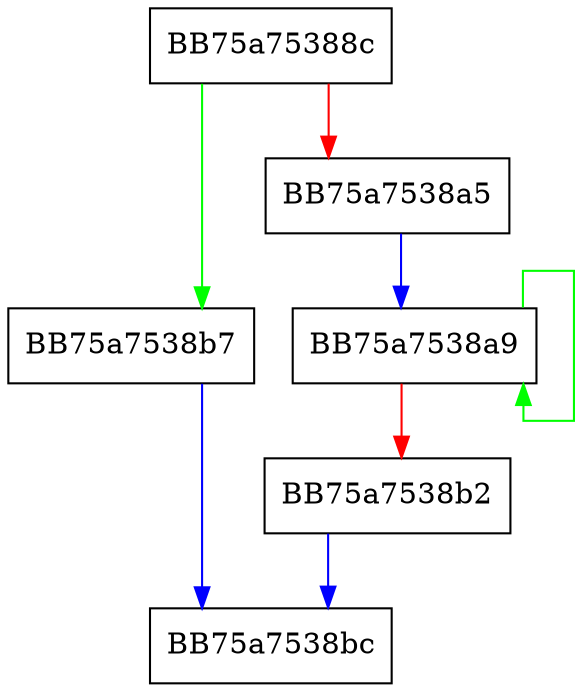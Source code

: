 digraph WPP_SF_lDLLs {
  node [shape="box"];
  graph [splines=ortho];
  BB75a75388c -> BB75a7538b7 [color="green"];
  BB75a75388c -> BB75a7538a5 [color="red"];
  BB75a7538a5 -> BB75a7538a9 [color="blue"];
  BB75a7538a9 -> BB75a7538a9 [color="green"];
  BB75a7538a9 -> BB75a7538b2 [color="red"];
  BB75a7538b2 -> BB75a7538bc [color="blue"];
  BB75a7538b7 -> BB75a7538bc [color="blue"];
}